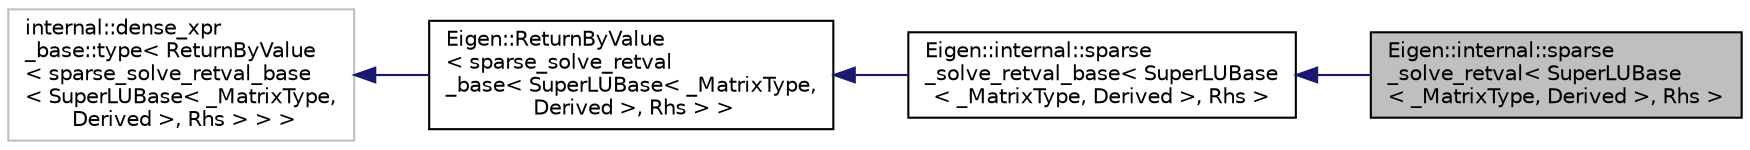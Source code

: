 digraph "Eigen::internal::sparse_solve_retval&lt; SuperLUBase&lt; _MatrixType, Derived &gt;, Rhs &gt;"
{
  edge [fontname="Helvetica",fontsize="10",labelfontname="Helvetica",labelfontsize="10"];
  node [fontname="Helvetica",fontsize="10",shape=record];
  rankdir="LR";
  Node1 [label="Eigen::internal::sparse\l_solve_retval\< SuperLUBase\l\< _MatrixType, Derived \>, Rhs \>",height=0.2,width=0.4,color="black", fillcolor="grey75", style="filled" fontcolor="black"];
  Node2 -> Node1 [dir="back",color="midnightblue",fontsize="10",style="solid",fontname="Helvetica"];
  Node2 [label="Eigen::internal::sparse\l_solve_retval_base\< SuperLUBase\l\< _MatrixType, Derived \>, Rhs \>",height=0.2,width=0.4,color="black", fillcolor="white", style="filled",URL="$structEigen_1_1internal_1_1sparse__solve__retval__base.html"];
  Node3 -> Node2 [dir="back",color="midnightblue",fontsize="10",style="solid",fontname="Helvetica"];
  Node3 [label="Eigen::ReturnByValue\l\< sparse_solve_retval\l_base\< SuperLUBase\< _MatrixType,\l Derived \>, Rhs \> \>",height=0.2,width=0.4,color="black", fillcolor="white", style="filled",URL="$classEigen_1_1ReturnByValue.html"];
  Node4 -> Node3 [dir="back",color="midnightblue",fontsize="10",style="solid",fontname="Helvetica"];
  Node4 [label="internal::dense_xpr\l_base::type\< ReturnByValue\l\< sparse_solve_retval_base\l\< SuperLUBase\< _MatrixType,\l Derived \>, Rhs \> \> \>",height=0.2,width=0.4,color="grey75", fillcolor="white", style="filled"];
}
